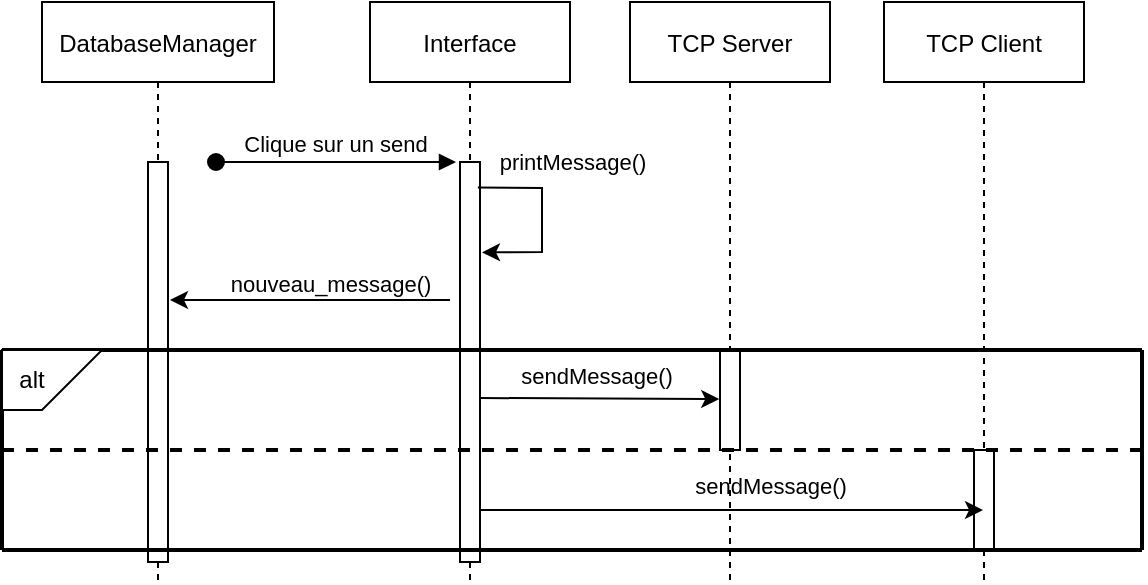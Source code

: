 <mxfile version="16.4.11" type="github">
  <diagram id="76ck9gpzmgAD4mMkH3Zj" name="Page-1">
    <mxGraphModel dx="710" dy="403" grid="1" gridSize="10" guides="1" tooltips="1" connect="1" arrows="1" fold="1" page="1" pageScale="1" pageWidth="1169" pageHeight="827" math="0" shadow="0">
      <root>
        <mxCell id="0" />
        <mxCell id="1" parent="0" />
        <mxCell id="-c7z1GGi_LTXpJ_yoDOd-20" value="TCP Client" style="shape=umlLifeline;perimeter=lifelinePerimeter;container=1;collapsible=0;recursiveResize=0;rounded=0;shadow=0;strokeWidth=1;" vertex="1" parent="1">
          <mxGeometry x="571" y="40" width="100" height="290" as="geometry" />
        </mxCell>
        <mxCell id="-c7z1GGi_LTXpJ_yoDOd-21" value="" style="points=[];perimeter=orthogonalPerimeter;rounded=0;shadow=0;strokeWidth=1;" vertex="1" parent="-c7z1GGi_LTXpJ_yoDOd-20">
          <mxGeometry x="45" y="224" width="10" height="50" as="geometry" />
        </mxCell>
        <mxCell id="-c7z1GGi_LTXpJ_yoDOd-17" value="DatabaseManager" style="shape=umlLifeline;perimeter=lifelinePerimeter;container=1;collapsible=0;recursiveResize=0;rounded=0;shadow=0;strokeWidth=1;" vertex="1" parent="1">
          <mxGeometry x="150" y="40" width="116" height="290" as="geometry" />
        </mxCell>
        <mxCell id="-c7z1GGi_LTXpJ_yoDOd-18" value="" style="points=[];perimeter=orthogonalPerimeter;rounded=0;shadow=0;strokeWidth=1;" vertex="1" parent="-c7z1GGi_LTXpJ_yoDOd-17">
          <mxGeometry x="53" y="80" width="10" height="200" as="geometry" />
        </mxCell>
        <mxCell id="-c7z1GGi_LTXpJ_yoDOd-1" value="Interface" style="shape=umlLifeline;perimeter=lifelinePerimeter;container=1;collapsible=0;recursiveResize=0;rounded=0;shadow=0;strokeWidth=1;" vertex="1" parent="1">
          <mxGeometry x="314" y="40" width="100" height="290" as="geometry" />
        </mxCell>
        <mxCell id="-c7z1GGi_LTXpJ_yoDOd-2" value="" style="endArrow=classic;html=1;rounded=0;entryX=-0.038;entryY=0.525;entryDx=0;entryDy=0;entryPerimeter=0;" edge="1" parent="-c7z1GGi_LTXpJ_yoDOd-1">
          <mxGeometry width="50" height="50" relative="1" as="geometry">
            <mxPoint x="55" y="198" as="sourcePoint" />
            <mxPoint x="174.62" y="198.5" as="targetPoint" />
          </mxGeometry>
        </mxCell>
        <mxCell id="-c7z1GGi_LTXpJ_yoDOd-3" value="sendMessage()" style="edgeLabel;html=1;align=center;verticalAlign=middle;resizable=0;points=[];" vertex="1" connectable="0" parent="-c7z1GGi_LTXpJ_yoDOd-2">
          <mxGeometry x="0.327" relative="1" as="geometry">
            <mxPoint x="-22" y="-12" as="offset" />
          </mxGeometry>
        </mxCell>
        <mxCell id="-c7z1GGi_LTXpJ_yoDOd-4" value="" style="points=[];perimeter=orthogonalPerimeter;rounded=0;shadow=0;strokeWidth=1;" vertex="1" parent="-c7z1GGi_LTXpJ_yoDOd-1">
          <mxGeometry x="45" y="80" width="10" height="200" as="geometry" />
        </mxCell>
        <mxCell id="-c7z1GGi_LTXpJ_yoDOd-5" value="" style="endArrow=classic;html=1;rounded=0;" edge="1" parent="-c7z1GGi_LTXpJ_yoDOd-1">
          <mxGeometry width="50" height="50" relative="1" as="geometry">
            <mxPoint x="40" y="149" as="sourcePoint" />
            <mxPoint x="-100" y="149" as="targetPoint" />
          </mxGeometry>
        </mxCell>
        <mxCell id="-c7z1GGi_LTXpJ_yoDOd-6" value="nouveau_message()" style="edgeLabel;html=1;align=center;verticalAlign=middle;resizable=0;points=[];" vertex="1" connectable="0" parent="-c7z1GGi_LTXpJ_yoDOd-5">
          <mxGeometry x="0.49" relative="1" as="geometry">
            <mxPoint x="44" y="-8" as="offset" />
          </mxGeometry>
        </mxCell>
        <mxCell id="-c7z1GGi_LTXpJ_yoDOd-29" value="" style="endArrow=classic;html=1;rounded=0;" edge="1" parent="-c7z1GGi_LTXpJ_yoDOd-1">
          <mxGeometry width="50" height="50" relative="1" as="geometry">
            <mxPoint x="55" y="254" as="sourcePoint" />
            <mxPoint x="306.5" y="254" as="targetPoint" />
          </mxGeometry>
        </mxCell>
        <mxCell id="-c7z1GGi_LTXpJ_yoDOd-30" value="sendMessage()" style="edgeLabel;html=1;align=center;verticalAlign=middle;resizable=0;points=[];" vertex="1" connectable="0" parent="-c7z1GGi_LTXpJ_yoDOd-29">
          <mxGeometry x="0.327" relative="1" as="geometry">
            <mxPoint x="-22" y="-12" as="offset" />
          </mxGeometry>
        </mxCell>
        <mxCell id="-c7z1GGi_LTXpJ_yoDOd-33" value="" style="endArrow=classic;html=1;rounded=0;exitX=0.893;exitY=0.064;exitDx=0;exitDy=0;exitPerimeter=0;entryX=1.1;entryY=0.226;entryDx=0;entryDy=0;entryPerimeter=0;" edge="1" parent="-c7z1GGi_LTXpJ_yoDOd-1" source="-c7z1GGi_LTXpJ_yoDOd-4" target="-c7z1GGi_LTXpJ_yoDOd-4">
          <mxGeometry width="50" height="50" relative="1" as="geometry">
            <mxPoint x="55" y="100" as="sourcePoint" />
            <mxPoint x="106" y="130" as="targetPoint" />
            <Array as="points">
              <mxPoint x="86" y="93" />
              <mxPoint x="86" y="125" />
            </Array>
          </mxGeometry>
        </mxCell>
        <mxCell id="-c7z1GGi_LTXpJ_yoDOd-34" value="printMessage()" style="edgeLabel;html=1;align=center;verticalAlign=middle;resizable=0;points=[];" vertex="1" connectable="0" parent="-c7z1GGi_LTXpJ_yoDOd-33">
          <mxGeometry x="-0.458" y="2" relative="1" as="geometry">
            <mxPoint x="21" y="-11" as="offset" />
          </mxGeometry>
        </mxCell>
        <mxCell id="-c7z1GGi_LTXpJ_yoDOd-10" value="TCP Server" style="shape=umlLifeline;perimeter=lifelinePerimeter;container=1;collapsible=0;recursiveResize=0;rounded=0;shadow=0;strokeWidth=1;" vertex="1" parent="1">
          <mxGeometry x="444" y="40" width="100" height="290" as="geometry" />
        </mxCell>
        <mxCell id="-c7z1GGi_LTXpJ_yoDOd-11" value="" style="points=[];perimeter=orthogonalPerimeter;rounded=0;shadow=0;strokeWidth=1;" vertex="1" parent="-c7z1GGi_LTXpJ_yoDOd-10">
          <mxGeometry x="45" y="174" width="10" height="50" as="geometry" />
        </mxCell>
        <mxCell id="-c7z1GGi_LTXpJ_yoDOd-27" value="" style="endArrow=none;html=1;rounded=0;fontFamily=Helvetica;fontSize=12;fontColor=default;strokeWidth=2;dashed=1;" edge="1" parent="-c7z1GGi_LTXpJ_yoDOd-10">
          <mxGeometry width="50" height="50" relative="1" as="geometry">
            <mxPoint x="-314" y="224" as="sourcePoint" />
            <mxPoint x="256" y="224" as="targetPoint" />
          </mxGeometry>
        </mxCell>
        <mxCell id="-c7z1GGi_LTXpJ_yoDOd-26" value="" style="endArrow=none;html=1;rounded=0;fontFamily=Helvetica;fontSize=12;fontColor=default;strokeWidth=2;" edge="1" parent="-c7z1GGi_LTXpJ_yoDOd-10">
          <mxGeometry width="50" height="50" relative="1" as="geometry">
            <mxPoint x="-314" y="274" as="sourcePoint" />
            <mxPoint x="256" y="274" as="targetPoint" />
          </mxGeometry>
        </mxCell>
        <mxCell id="-c7z1GGi_LTXpJ_yoDOd-25" value="" style="endArrow=none;html=1;rounded=0;fontFamily=Helvetica;fontSize=12;fontColor=default;strokeWidth=2;exitX=1;exitY=1;exitDx=0;exitDy=0;exitPerimeter=0;" edge="1" parent="-c7z1GGi_LTXpJ_yoDOd-10" source="-c7z1GGi_LTXpJ_yoDOd-24">
          <mxGeometry width="50" height="50" relative="1" as="geometry">
            <mxPoint x="-420" y="174" as="sourcePoint" />
            <mxPoint x="256" y="174" as="targetPoint" />
          </mxGeometry>
        </mxCell>
        <mxCell id="-c7z1GGi_LTXpJ_yoDOd-22" value="Clique sur un send" style="verticalAlign=bottom;startArrow=oval;endArrow=block;startSize=8;shadow=0;strokeWidth=1;" edge="1" parent="1">
          <mxGeometry relative="1" as="geometry">
            <mxPoint x="237" y="120" as="sourcePoint" />
            <mxPoint x="357" y="120" as="targetPoint" />
          </mxGeometry>
        </mxCell>
        <mxCell id="-c7z1GGi_LTXpJ_yoDOd-23" value="" style="endArrow=none;html=1;rounded=0;fontFamily=Helvetica;fontSize=12;fontColor=default;strokeWidth=2;" edge="1" parent="1">
          <mxGeometry width="50" height="50" relative="1" as="geometry">
            <mxPoint x="130" y="314" as="sourcePoint" />
            <mxPoint x="130" y="214" as="targetPoint" />
          </mxGeometry>
        </mxCell>
        <mxCell id="-c7z1GGi_LTXpJ_yoDOd-24" value="alt&amp;nbsp;&amp;nbsp;&amp;nbsp;&amp;nbsp;&amp;nbsp;&amp;nbsp; " style="shape=card;whiteSpace=wrap;html=1;rounded=0;shadow=0;fontFamily=Helvetica;fontSize=12;fontColor=default;strokeColor=default;strokeWidth=1;fillColor=default;gradientColor=none;flipV=1;flipH=1;" vertex="1" parent="1">
          <mxGeometry x="130" y="214" width="50" height="30" as="geometry" />
        </mxCell>
        <mxCell id="-c7z1GGi_LTXpJ_yoDOd-28" value="" style="endArrow=none;html=1;rounded=0;fontFamily=Helvetica;fontSize=12;fontColor=default;strokeWidth=2;" edge="1" parent="1">
          <mxGeometry width="50" height="50" relative="1" as="geometry">
            <mxPoint x="700" y="314" as="sourcePoint" />
            <mxPoint x="700" y="214" as="targetPoint" />
          </mxGeometry>
        </mxCell>
      </root>
    </mxGraphModel>
  </diagram>
</mxfile>
